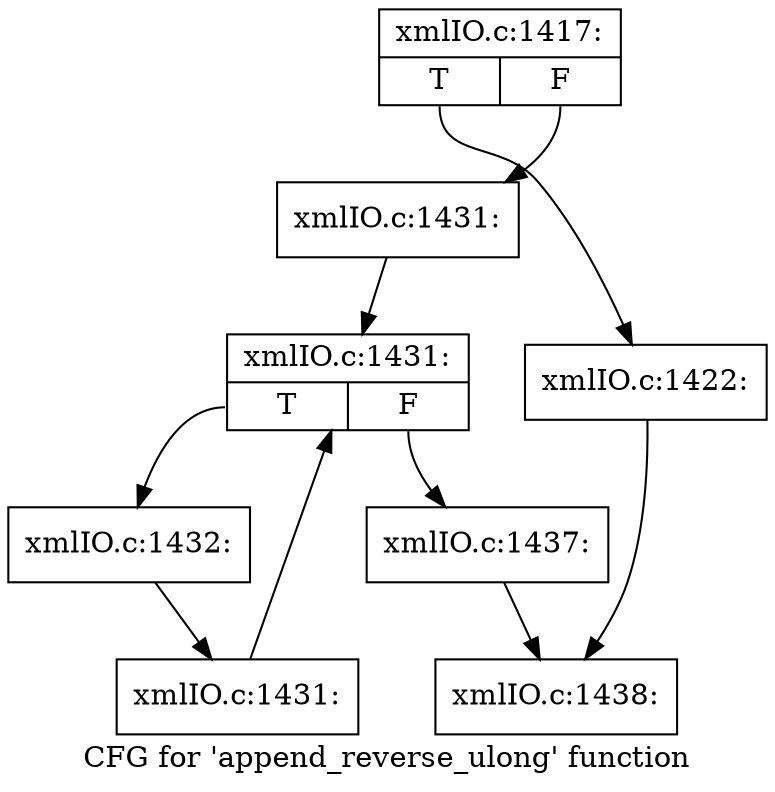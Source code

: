 digraph "CFG for 'append_reverse_ulong' function" {
	label="CFG for 'append_reverse_ulong' function";

	Node0x55ed347ba3c0 [shape=record,label="{xmlIO.c:1417:|{<s0>T|<s1>F}}"];
	Node0x55ed347ba3c0:s0 -> Node0x55ed347c21d0;
	Node0x55ed347ba3c0:s1 -> Node0x55ed347c2220;
	Node0x55ed347c21d0 [shape=record,label="{xmlIO.c:1422:}"];
	Node0x55ed347c21d0 -> Node0x55ed347ba410;
	Node0x55ed347c2220 [shape=record,label="{xmlIO.c:1431:}"];
	Node0x55ed347c2220 -> Node0x55ed348bba20;
	Node0x55ed348bba20 [shape=record,label="{xmlIO.c:1431:|{<s0>T|<s1>F}}"];
	Node0x55ed348bba20:s0 -> Node0x55ed348bbd00;
	Node0x55ed348bba20:s1 -> Node0x55ed348bb8f0;
	Node0x55ed348bbd00 [shape=record,label="{xmlIO.c:1432:}"];
	Node0x55ed348bbd00 -> Node0x55ed348bbc70;
	Node0x55ed348bbc70 [shape=record,label="{xmlIO.c:1431:}"];
	Node0x55ed348bbc70 -> Node0x55ed348bba20;
	Node0x55ed348bb8f0 [shape=record,label="{xmlIO.c:1437:}"];
	Node0x55ed348bb8f0 -> Node0x55ed347ba410;
	Node0x55ed347ba410 [shape=record,label="{xmlIO.c:1438:}"];
}
